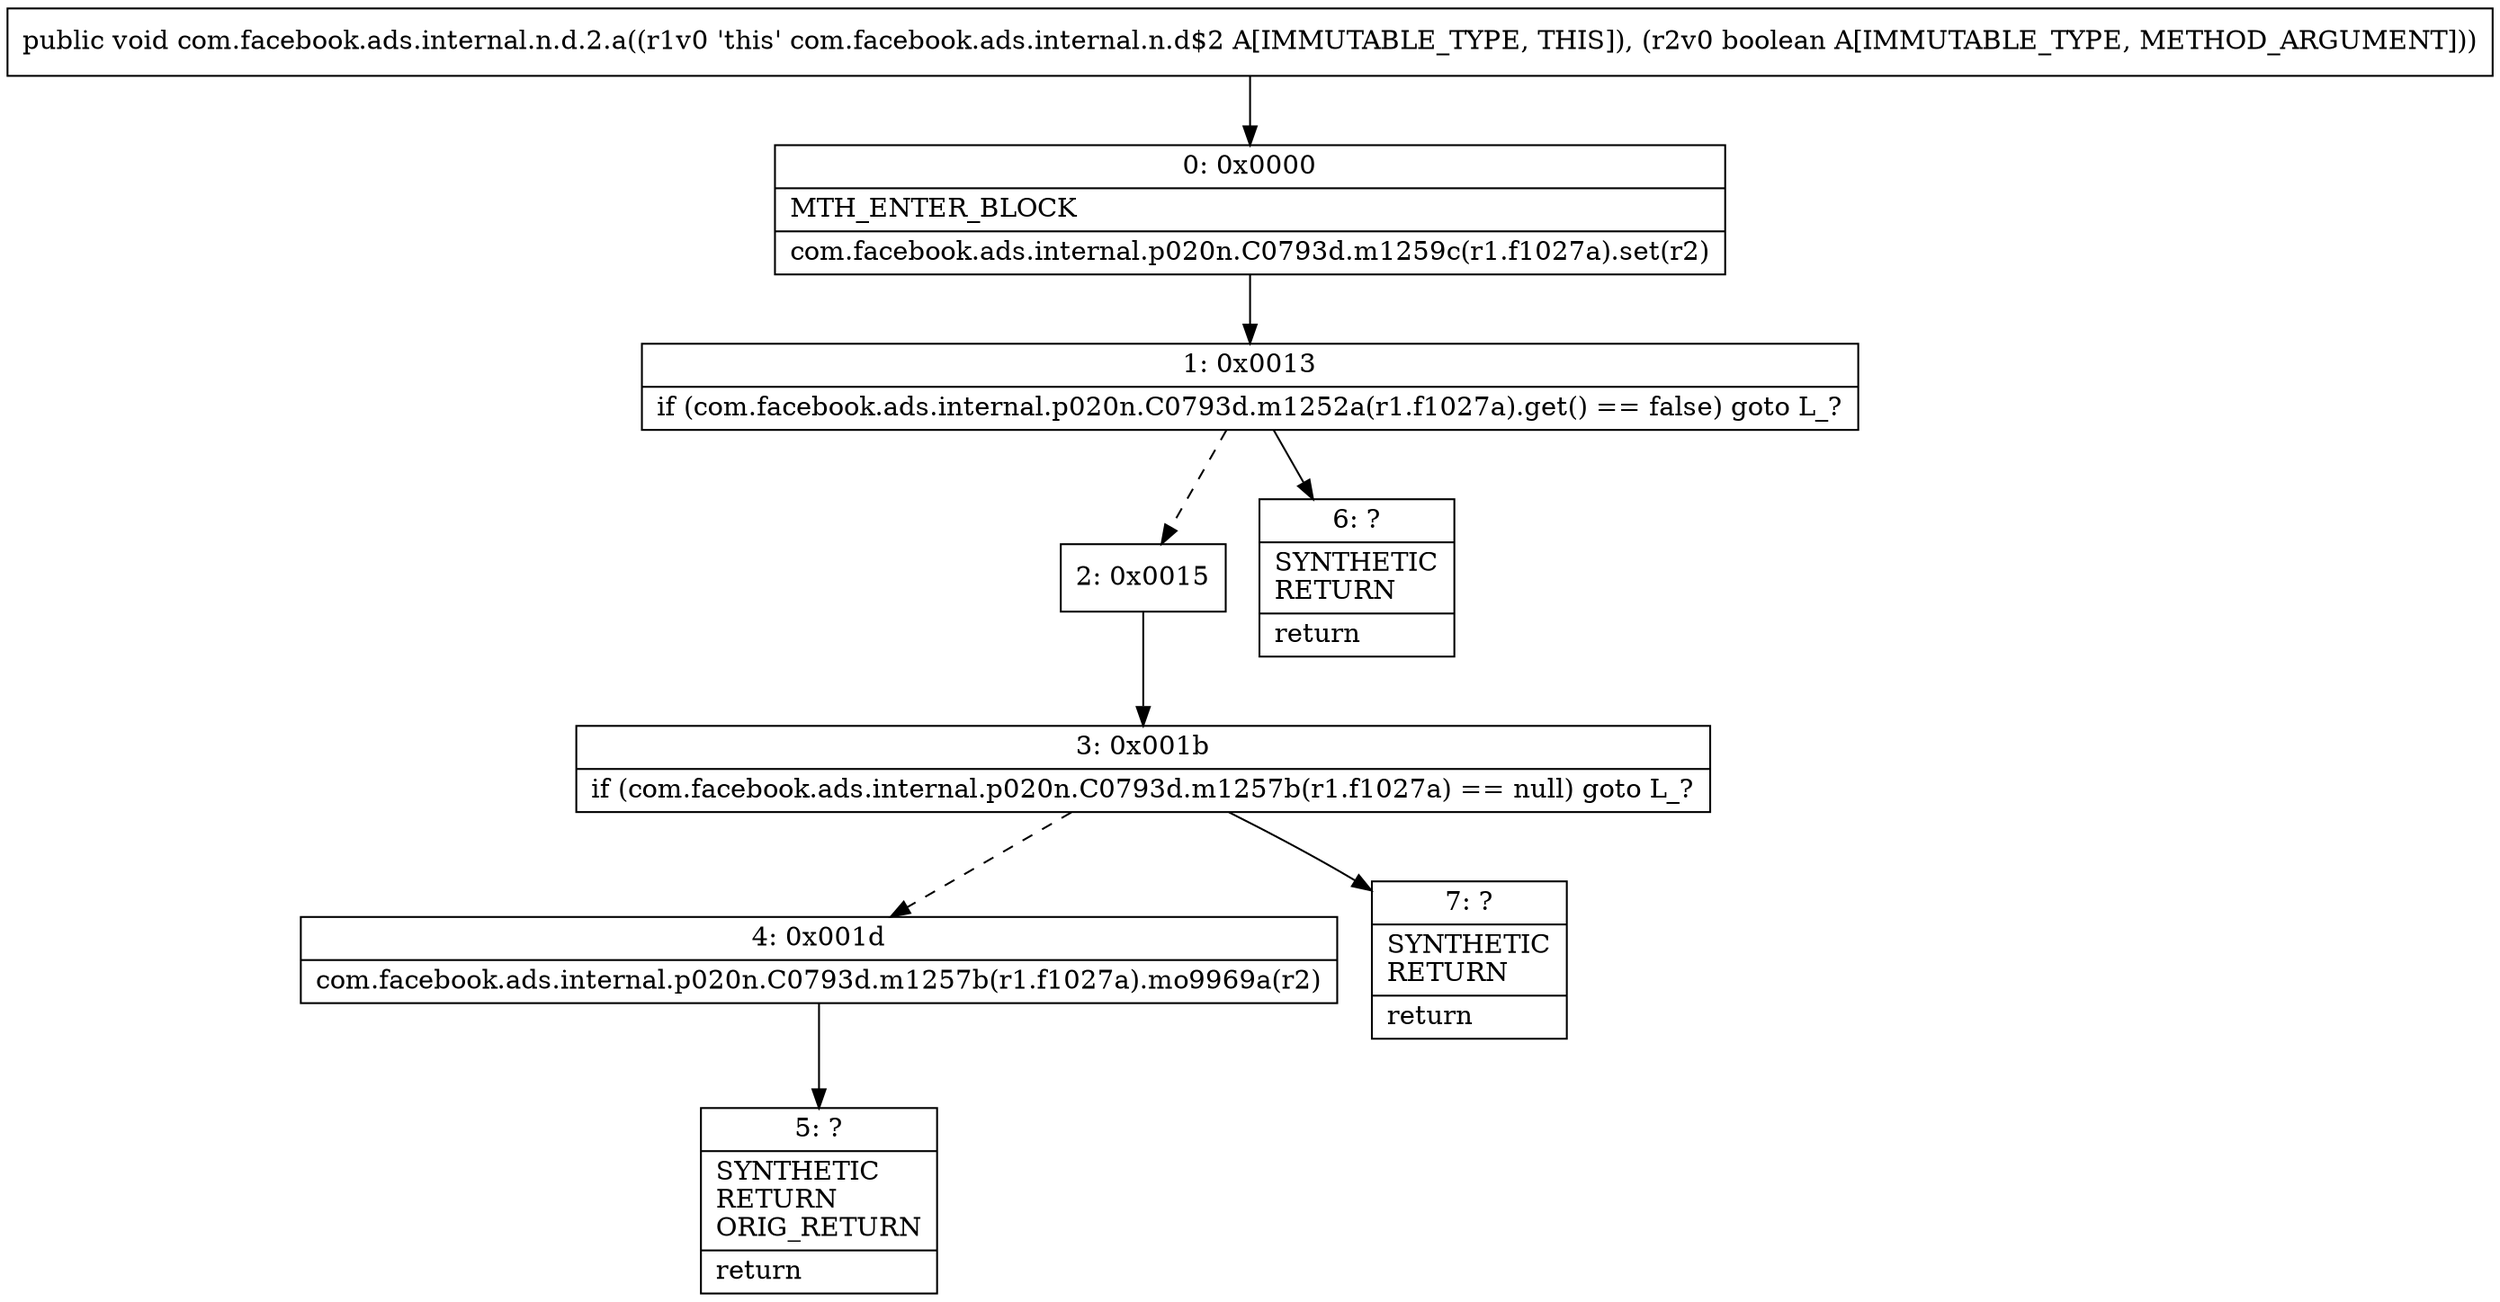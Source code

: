 digraph "CFG forcom.facebook.ads.internal.n.d.2.a(Z)V" {
Node_0 [shape=record,label="{0\:\ 0x0000|MTH_ENTER_BLOCK\l|com.facebook.ads.internal.p020n.C0793d.m1259c(r1.f1027a).set(r2)\l}"];
Node_1 [shape=record,label="{1\:\ 0x0013|if (com.facebook.ads.internal.p020n.C0793d.m1252a(r1.f1027a).get() == false) goto L_?\l}"];
Node_2 [shape=record,label="{2\:\ 0x0015}"];
Node_3 [shape=record,label="{3\:\ 0x001b|if (com.facebook.ads.internal.p020n.C0793d.m1257b(r1.f1027a) == null) goto L_?\l}"];
Node_4 [shape=record,label="{4\:\ 0x001d|com.facebook.ads.internal.p020n.C0793d.m1257b(r1.f1027a).mo9969a(r2)\l}"];
Node_5 [shape=record,label="{5\:\ ?|SYNTHETIC\lRETURN\lORIG_RETURN\l|return\l}"];
Node_6 [shape=record,label="{6\:\ ?|SYNTHETIC\lRETURN\l|return\l}"];
Node_7 [shape=record,label="{7\:\ ?|SYNTHETIC\lRETURN\l|return\l}"];
MethodNode[shape=record,label="{public void com.facebook.ads.internal.n.d.2.a((r1v0 'this' com.facebook.ads.internal.n.d$2 A[IMMUTABLE_TYPE, THIS]), (r2v0 boolean A[IMMUTABLE_TYPE, METHOD_ARGUMENT])) }"];
MethodNode -> Node_0;
Node_0 -> Node_1;
Node_1 -> Node_2[style=dashed];
Node_1 -> Node_6;
Node_2 -> Node_3;
Node_3 -> Node_4[style=dashed];
Node_3 -> Node_7;
Node_4 -> Node_5;
}


